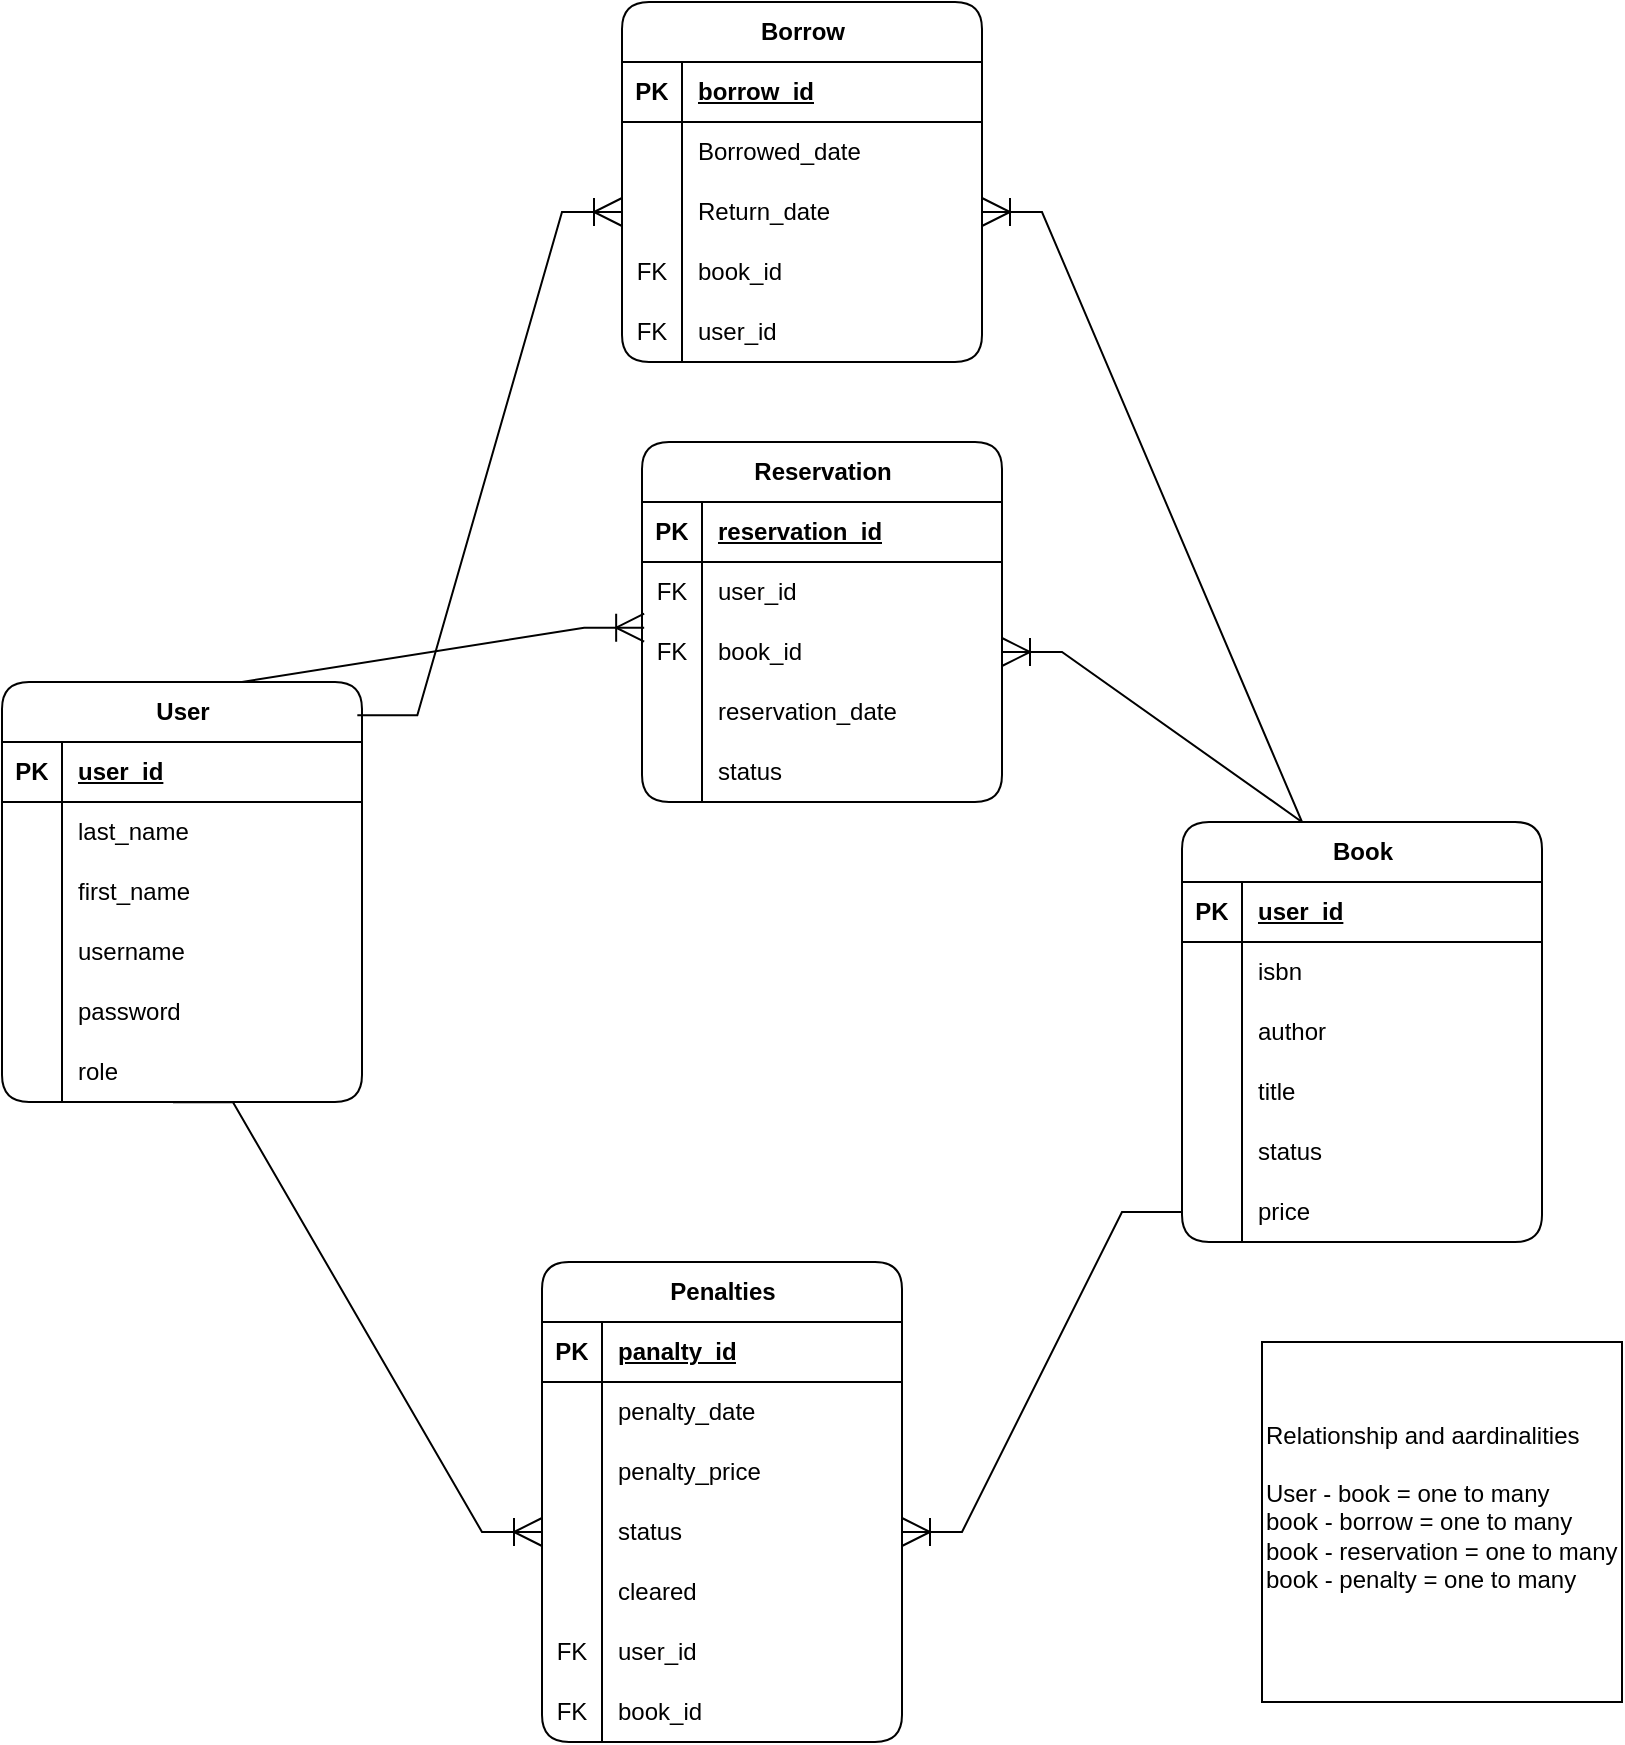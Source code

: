 <mxfile version="28.2.5">
  <diagram name="Page-1" id="YEFJ8jXzsolJ7yThRMjk">
    <mxGraphModel dx="970" dy="1629" grid="1" gridSize="10" guides="1" tooltips="1" connect="1" arrows="1" fold="1" page="1" pageScale="1" pageWidth="850" pageHeight="1100" math="0" shadow="0">
      <root>
        <mxCell id="0" />
        <mxCell id="1" parent="0" />
        <mxCell id="268KTgfPmWUFx_RdZjHh-1" value="User" style="shape=table;startSize=30;container=1;collapsible=1;childLayout=tableLayout;fixedRows=1;rowLines=0;fontStyle=1;align=center;resizeLast=1;html=1;rounded=1;" parent="1" vertex="1">
          <mxGeometry x="90" y="80" width="180" height="210" as="geometry" />
        </mxCell>
        <mxCell id="268KTgfPmWUFx_RdZjHh-2" value="" style="shape=tableRow;horizontal=0;startSize=0;swimlaneHead=0;swimlaneBody=0;fillColor=none;collapsible=0;dropTarget=0;points=[[0,0.5],[1,0.5]];portConstraint=eastwest;top=0;left=0;right=0;bottom=1;" parent="268KTgfPmWUFx_RdZjHh-1" vertex="1">
          <mxGeometry y="30" width="180" height="30" as="geometry" />
        </mxCell>
        <mxCell id="268KTgfPmWUFx_RdZjHh-3" value="PK" style="shape=partialRectangle;connectable=0;fillColor=none;top=0;left=0;bottom=0;right=0;fontStyle=1;overflow=hidden;whiteSpace=wrap;html=1;" parent="268KTgfPmWUFx_RdZjHh-2" vertex="1">
          <mxGeometry width="30" height="30" as="geometry">
            <mxRectangle width="30" height="30" as="alternateBounds" />
          </mxGeometry>
        </mxCell>
        <mxCell id="268KTgfPmWUFx_RdZjHh-4" value="user_id" style="shape=partialRectangle;connectable=0;fillColor=none;top=0;left=0;bottom=0;right=0;align=left;spacingLeft=6;fontStyle=5;overflow=hidden;whiteSpace=wrap;html=1;" parent="268KTgfPmWUFx_RdZjHh-2" vertex="1">
          <mxGeometry x="30" width="150" height="30" as="geometry">
            <mxRectangle width="150" height="30" as="alternateBounds" />
          </mxGeometry>
        </mxCell>
        <mxCell id="268KTgfPmWUFx_RdZjHh-5" value="" style="shape=tableRow;horizontal=0;startSize=0;swimlaneHead=0;swimlaneBody=0;fillColor=none;collapsible=0;dropTarget=0;points=[[0,0.5],[1,0.5]];portConstraint=eastwest;top=0;left=0;right=0;bottom=0;" parent="268KTgfPmWUFx_RdZjHh-1" vertex="1">
          <mxGeometry y="60" width="180" height="30" as="geometry" />
        </mxCell>
        <mxCell id="268KTgfPmWUFx_RdZjHh-6" value="" style="shape=partialRectangle;connectable=0;fillColor=none;top=0;left=0;bottom=0;right=0;editable=1;overflow=hidden;whiteSpace=wrap;html=1;" parent="268KTgfPmWUFx_RdZjHh-5" vertex="1">
          <mxGeometry width="30" height="30" as="geometry">
            <mxRectangle width="30" height="30" as="alternateBounds" />
          </mxGeometry>
        </mxCell>
        <mxCell id="268KTgfPmWUFx_RdZjHh-7" value="last_name" style="shape=partialRectangle;connectable=0;fillColor=none;top=0;left=0;bottom=0;right=0;align=left;spacingLeft=6;overflow=hidden;whiteSpace=wrap;html=1;" parent="268KTgfPmWUFx_RdZjHh-5" vertex="1">
          <mxGeometry x="30" width="150" height="30" as="geometry">
            <mxRectangle width="150" height="30" as="alternateBounds" />
          </mxGeometry>
        </mxCell>
        <mxCell id="268KTgfPmWUFx_RdZjHh-8" value="" style="shape=tableRow;horizontal=0;startSize=0;swimlaneHead=0;swimlaneBody=0;fillColor=none;collapsible=0;dropTarget=0;points=[[0,0.5],[1,0.5]];portConstraint=eastwest;top=0;left=0;right=0;bottom=0;" parent="268KTgfPmWUFx_RdZjHh-1" vertex="1">
          <mxGeometry y="90" width="180" height="30" as="geometry" />
        </mxCell>
        <mxCell id="268KTgfPmWUFx_RdZjHh-9" value="" style="shape=partialRectangle;connectable=0;fillColor=none;top=0;left=0;bottom=0;right=0;editable=1;overflow=hidden;whiteSpace=wrap;html=1;" parent="268KTgfPmWUFx_RdZjHh-8" vertex="1">
          <mxGeometry width="30" height="30" as="geometry">
            <mxRectangle width="30" height="30" as="alternateBounds" />
          </mxGeometry>
        </mxCell>
        <mxCell id="268KTgfPmWUFx_RdZjHh-10" value="first_name" style="shape=partialRectangle;connectable=0;fillColor=none;top=0;left=0;bottom=0;right=0;align=left;spacingLeft=6;overflow=hidden;whiteSpace=wrap;html=1;" parent="268KTgfPmWUFx_RdZjHh-8" vertex="1">
          <mxGeometry x="30" width="150" height="30" as="geometry">
            <mxRectangle width="150" height="30" as="alternateBounds" />
          </mxGeometry>
        </mxCell>
        <mxCell id="268KTgfPmWUFx_RdZjHh-11" value="" style="shape=tableRow;horizontal=0;startSize=0;swimlaneHead=0;swimlaneBody=0;fillColor=none;collapsible=0;dropTarget=0;points=[[0,0.5],[1,0.5]];portConstraint=eastwest;top=0;left=0;right=0;bottom=0;" parent="268KTgfPmWUFx_RdZjHh-1" vertex="1">
          <mxGeometry y="120" width="180" height="30" as="geometry" />
        </mxCell>
        <mxCell id="268KTgfPmWUFx_RdZjHh-12" value="" style="shape=partialRectangle;connectable=0;fillColor=none;top=0;left=0;bottom=0;right=0;editable=1;overflow=hidden;whiteSpace=wrap;html=1;" parent="268KTgfPmWUFx_RdZjHh-11" vertex="1">
          <mxGeometry width="30" height="30" as="geometry">
            <mxRectangle width="30" height="30" as="alternateBounds" />
          </mxGeometry>
        </mxCell>
        <mxCell id="268KTgfPmWUFx_RdZjHh-13" value="username" style="shape=partialRectangle;connectable=0;fillColor=none;top=0;left=0;bottom=0;right=0;align=left;spacingLeft=6;overflow=hidden;whiteSpace=wrap;html=1;" parent="268KTgfPmWUFx_RdZjHh-11" vertex="1">
          <mxGeometry x="30" width="150" height="30" as="geometry">
            <mxRectangle width="150" height="30" as="alternateBounds" />
          </mxGeometry>
        </mxCell>
        <mxCell id="268KTgfPmWUFx_RdZjHh-14" style="shape=tableRow;horizontal=0;startSize=0;swimlaneHead=0;swimlaneBody=0;fillColor=none;collapsible=0;dropTarget=0;points=[[0,0.5],[1,0.5]];portConstraint=eastwest;top=0;left=0;right=0;bottom=0;" parent="268KTgfPmWUFx_RdZjHh-1" vertex="1">
          <mxGeometry y="150" width="180" height="30" as="geometry" />
        </mxCell>
        <mxCell id="268KTgfPmWUFx_RdZjHh-15" style="shape=partialRectangle;connectable=0;fillColor=none;top=0;left=0;bottom=0;right=0;editable=1;overflow=hidden;whiteSpace=wrap;html=1;" parent="268KTgfPmWUFx_RdZjHh-14" vertex="1">
          <mxGeometry width="30" height="30" as="geometry">
            <mxRectangle width="30" height="30" as="alternateBounds" />
          </mxGeometry>
        </mxCell>
        <mxCell id="268KTgfPmWUFx_RdZjHh-16" value="password" style="shape=partialRectangle;connectable=0;fillColor=none;top=0;left=0;bottom=0;right=0;align=left;spacingLeft=6;overflow=hidden;whiteSpace=wrap;html=1;" parent="268KTgfPmWUFx_RdZjHh-14" vertex="1">
          <mxGeometry x="30" width="150" height="30" as="geometry">
            <mxRectangle width="150" height="30" as="alternateBounds" />
          </mxGeometry>
        </mxCell>
        <mxCell id="268KTgfPmWUFx_RdZjHh-17" style="shape=tableRow;horizontal=0;startSize=0;swimlaneHead=0;swimlaneBody=0;fillColor=none;collapsible=0;dropTarget=0;points=[[0,0.5],[1,0.5]];portConstraint=eastwest;top=0;left=0;right=0;bottom=0;" parent="268KTgfPmWUFx_RdZjHh-1" vertex="1">
          <mxGeometry y="180" width="180" height="30" as="geometry" />
        </mxCell>
        <mxCell id="268KTgfPmWUFx_RdZjHh-18" style="shape=partialRectangle;connectable=0;fillColor=none;top=0;left=0;bottom=0;right=0;editable=1;overflow=hidden;whiteSpace=wrap;html=1;" parent="268KTgfPmWUFx_RdZjHh-17" vertex="1">
          <mxGeometry width="30" height="30" as="geometry">
            <mxRectangle width="30" height="30" as="alternateBounds" />
          </mxGeometry>
        </mxCell>
        <mxCell id="268KTgfPmWUFx_RdZjHh-19" value="role" style="shape=partialRectangle;connectable=0;fillColor=none;top=0;left=0;bottom=0;right=0;align=left;spacingLeft=6;overflow=hidden;whiteSpace=wrap;html=1;" parent="268KTgfPmWUFx_RdZjHh-17" vertex="1">
          <mxGeometry x="30" width="150" height="30" as="geometry">
            <mxRectangle width="150" height="30" as="alternateBounds" />
          </mxGeometry>
        </mxCell>
        <mxCell id="268KTgfPmWUFx_RdZjHh-20" value="Book" style="shape=table;startSize=30;container=1;collapsible=1;childLayout=tableLayout;fixedRows=1;rowLines=0;fontStyle=1;align=center;resizeLast=1;html=1;rounded=1;" parent="1" vertex="1">
          <mxGeometry x="680" y="150" width="180" height="210" as="geometry" />
        </mxCell>
        <mxCell id="268KTgfPmWUFx_RdZjHh-21" value="" style="shape=tableRow;horizontal=0;startSize=0;swimlaneHead=0;swimlaneBody=0;fillColor=none;collapsible=0;dropTarget=0;points=[[0,0.5],[1,0.5]];portConstraint=eastwest;top=0;left=0;right=0;bottom=1;" parent="268KTgfPmWUFx_RdZjHh-20" vertex="1">
          <mxGeometry y="30" width="180" height="30" as="geometry" />
        </mxCell>
        <mxCell id="268KTgfPmWUFx_RdZjHh-22" value="PK" style="shape=partialRectangle;connectable=0;fillColor=none;top=0;left=0;bottom=0;right=0;fontStyle=1;overflow=hidden;whiteSpace=wrap;html=1;" parent="268KTgfPmWUFx_RdZjHh-21" vertex="1">
          <mxGeometry width="30" height="30" as="geometry">
            <mxRectangle width="30" height="30" as="alternateBounds" />
          </mxGeometry>
        </mxCell>
        <mxCell id="268KTgfPmWUFx_RdZjHh-23" value="user_id" style="shape=partialRectangle;connectable=0;fillColor=none;top=0;left=0;bottom=0;right=0;align=left;spacingLeft=6;fontStyle=5;overflow=hidden;whiteSpace=wrap;html=1;" parent="268KTgfPmWUFx_RdZjHh-21" vertex="1">
          <mxGeometry x="30" width="150" height="30" as="geometry">
            <mxRectangle width="150" height="30" as="alternateBounds" />
          </mxGeometry>
        </mxCell>
        <mxCell id="268KTgfPmWUFx_RdZjHh-24" value="" style="shape=tableRow;horizontal=0;startSize=0;swimlaneHead=0;swimlaneBody=0;fillColor=none;collapsible=0;dropTarget=0;points=[[0,0.5],[1,0.5]];portConstraint=eastwest;top=0;left=0;right=0;bottom=0;" parent="268KTgfPmWUFx_RdZjHh-20" vertex="1">
          <mxGeometry y="60" width="180" height="30" as="geometry" />
        </mxCell>
        <mxCell id="268KTgfPmWUFx_RdZjHh-25" value="" style="shape=partialRectangle;connectable=0;fillColor=none;top=0;left=0;bottom=0;right=0;editable=1;overflow=hidden;whiteSpace=wrap;html=1;" parent="268KTgfPmWUFx_RdZjHh-24" vertex="1">
          <mxGeometry width="30" height="30" as="geometry">
            <mxRectangle width="30" height="30" as="alternateBounds" />
          </mxGeometry>
        </mxCell>
        <mxCell id="268KTgfPmWUFx_RdZjHh-26" value="isbn" style="shape=partialRectangle;connectable=0;fillColor=none;top=0;left=0;bottom=0;right=0;align=left;spacingLeft=6;overflow=hidden;whiteSpace=wrap;html=1;" parent="268KTgfPmWUFx_RdZjHh-24" vertex="1">
          <mxGeometry x="30" width="150" height="30" as="geometry">
            <mxRectangle width="150" height="30" as="alternateBounds" />
          </mxGeometry>
        </mxCell>
        <mxCell id="268KTgfPmWUFx_RdZjHh-27" value="" style="shape=tableRow;horizontal=0;startSize=0;swimlaneHead=0;swimlaneBody=0;fillColor=none;collapsible=0;dropTarget=0;points=[[0,0.5],[1,0.5]];portConstraint=eastwest;top=0;left=0;right=0;bottom=0;" parent="268KTgfPmWUFx_RdZjHh-20" vertex="1">
          <mxGeometry y="90" width="180" height="30" as="geometry" />
        </mxCell>
        <mxCell id="268KTgfPmWUFx_RdZjHh-28" value="" style="shape=partialRectangle;connectable=0;fillColor=none;top=0;left=0;bottom=0;right=0;editable=1;overflow=hidden;whiteSpace=wrap;html=1;" parent="268KTgfPmWUFx_RdZjHh-27" vertex="1">
          <mxGeometry width="30" height="30" as="geometry">
            <mxRectangle width="30" height="30" as="alternateBounds" />
          </mxGeometry>
        </mxCell>
        <mxCell id="268KTgfPmWUFx_RdZjHh-29" value="author" style="shape=partialRectangle;connectable=0;fillColor=none;top=0;left=0;bottom=0;right=0;align=left;spacingLeft=6;overflow=hidden;whiteSpace=wrap;html=1;" parent="268KTgfPmWUFx_RdZjHh-27" vertex="1">
          <mxGeometry x="30" width="150" height="30" as="geometry">
            <mxRectangle width="150" height="30" as="alternateBounds" />
          </mxGeometry>
        </mxCell>
        <mxCell id="268KTgfPmWUFx_RdZjHh-30" value="" style="shape=tableRow;horizontal=0;startSize=0;swimlaneHead=0;swimlaneBody=0;fillColor=none;collapsible=0;dropTarget=0;points=[[0,0.5],[1,0.5]];portConstraint=eastwest;top=0;left=0;right=0;bottom=0;" parent="268KTgfPmWUFx_RdZjHh-20" vertex="1">
          <mxGeometry y="120" width="180" height="30" as="geometry" />
        </mxCell>
        <mxCell id="268KTgfPmWUFx_RdZjHh-31" value="" style="shape=partialRectangle;connectable=0;fillColor=none;top=0;left=0;bottom=0;right=0;editable=1;overflow=hidden;whiteSpace=wrap;html=1;" parent="268KTgfPmWUFx_RdZjHh-30" vertex="1">
          <mxGeometry width="30" height="30" as="geometry">
            <mxRectangle width="30" height="30" as="alternateBounds" />
          </mxGeometry>
        </mxCell>
        <mxCell id="268KTgfPmWUFx_RdZjHh-32" value="title" style="shape=partialRectangle;connectable=0;fillColor=none;top=0;left=0;bottom=0;right=0;align=left;spacingLeft=6;overflow=hidden;whiteSpace=wrap;html=1;" parent="268KTgfPmWUFx_RdZjHh-30" vertex="1">
          <mxGeometry x="30" width="150" height="30" as="geometry">
            <mxRectangle width="150" height="30" as="alternateBounds" />
          </mxGeometry>
        </mxCell>
        <mxCell id="268KTgfPmWUFx_RdZjHh-33" style="shape=tableRow;horizontal=0;startSize=0;swimlaneHead=0;swimlaneBody=0;fillColor=none;collapsible=0;dropTarget=0;points=[[0,0.5],[1,0.5]];portConstraint=eastwest;top=0;left=0;right=0;bottom=0;" parent="268KTgfPmWUFx_RdZjHh-20" vertex="1">
          <mxGeometry y="150" width="180" height="30" as="geometry" />
        </mxCell>
        <mxCell id="268KTgfPmWUFx_RdZjHh-34" style="shape=partialRectangle;connectable=0;fillColor=none;top=0;left=0;bottom=0;right=0;editable=1;overflow=hidden;whiteSpace=wrap;html=1;" parent="268KTgfPmWUFx_RdZjHh-33" vertex="1">
          <mxGeometry width="30" height="30" as="geometry">
            <mxRectangle width="30" height="30" as="alternateBounds" />
          </mxGeometry>
        </mxCell>
        <mxCell id="268KTgfPmWUFx_RdZjHh-35" value="status" style="shape=partialRectangle;connectable=0;fillColor=none;top=0;left=0;bottom=0;right=0;align=left;spacingLeft=6;overflow=hidden;whiteSpace=wrap;html=1;" parent="268KTgfPmWUFx_RdZjHh-33" vertex="1">
          <mxGeometry x="30" width="150" height="30" as="geometry">
            <mxRectangle width="150" height="30" as="alternateBounds" />
          </mxGeometry>
        </mxCell>
        <mxCell id="268KTgfPmWUFx_RdZjHh-36" style="shape=tableRow;horizontal=0;startSize=0;swimlaneHead=0;swimlaneBody=0;fillColor=none;collapsible=0;dropTarget=0;points=[[0,0.5],[1,0.5]];portConstraint=eastwest;top=0;left=0;right=0;bottom=0;" parent="268KTgfPmWUFx_RdZjHh-20" vertex="1">
          <mxGeometry y="180" width="180" height="30" as="geometry" />
        </mxCell>
        <mxCell id="268KTgfPmWUFx_RdZjHh-37" style="shape=partialRectangle;connectable=0;fillColor=none;top=0;left=0;bottom=0;right=0;editable=1;overflow=hidden;whiteSpace=wrap;html=1;" parent="268KTgfPmWUFx_RdZjHh-36" vertex="1">
          <mxGeometry width="30" height="30" as="geometry">
            <mxRectangle width="30" height="30" as="alternateBounds" />
          </mxGeometry>
        </mxCell>
        <mxCell id="268KTgfPmWUFx_RdZjHh-38" value="price" style="shape=partialRectangle;connectable=0;fillColor=none;top=0;left=0;bottom=0;right=0;align=left;spacingLeft=6;overflow=hidden;whiteSpace=wrap;html=1;" parent="268KTgfPmWUFx_RdZjHh-36" vertex="1">
          <mxGeometry x="30" width="150" height="30" as="geometry">
            <mxRectangle width="150" height="30" as="alternateBounds" />
          </mxGeometry>
        </mxCell>
        <mxCell id="crr3wmo3wSMpuPmv0KFF-1" value="Borrow" style="shape=table;startSize=30;container=1;collapsible=1;childLayout=tableLayout;fixedRows=1;rowLines=0;fontStyle=1;align=center;resizeLast=1;html=1;rounded=1;" parent="1" vertex="1">
          <mxGeometry x="400" y="-260" width="180" height="180" as="geometry" />
        </mxCell>
        <mxCell id="crr3wmo3wSMpuPmv0KFF-2" value="" style="shape=tableRow;horizontal=0;startSize=0;swimlaneHead=0;swimlaneBody=0;fillColor=none;collapsible=0;dropTarget=0;points=[[0,0.5],[1,0.5]];portConstraint=eastwest;top=0;left=0;right=0;bottom=1;" parent="crr3wmo3wSMpuPmv0KFF-1" vertex="1">
          <mxGeometry y="30" width="180" height="30" as="geometry" />
        </mxCell>
        <mxCell id="crr3wmo3wSMpuPmv0KFF-3" value="PK" style="shape=partialRectangle;connectable=0;fillColor=none;top=0;left=0;bottom=0;right=0;fontStyle=1;overflow=hidden;whiteSpace=wrap;html=1;" parent="crr3wmo3wSMpuPmv0KFF-2" vertex="1">
          <mxGeometry width="30" height="30" as="geometry">
            <mxRectangle width="30" height="30" as="alternateBounds" />
          </mxGeometry>
        </mxCell>
        <mxCell id="crr3wmo3wSMpuPmv0KFF-4" value="borrow_id" style="shape=partialRectangle;connectable=0;fillColor=none;top=0;left=0;bottom=0;right=0;align=left;spacingLeft=6;fontStyle=5;overflow=hidden;whiteSpace=wrap;html=1;" parent="crr3wmo3wSMpuPmv0KFF-2" vertex="1">
          <mxGeometry x="30" width="150" height="30" as="geometry">
            <mxRectangle width="150" height="30" as="alternateBounds" />
          </mxGeometry>
        </mxCell>
        <mxCell id="crr3wmo3wSMpuPmv0KFF-40" style="shape=tableRow;horizontal=0;startSize=0;swimlaneHead=0;swimlaneBody=0;fillColor=none;collapsible=0;dropTarget=0;points=[[0,0.5],[1,0.5]];portConstraint=eastwest;top=0;left=0;right=0;bottom=0;" parent="crr3wmo3wSMpuPmv0KFF-1" vertex="1">
          <mxGeometry y="60" width="180" height="30" as="geometry" />
        </mxCell>
        <mxCell id="crr3wmo3wSMpuPmv0KFF-41" style="shape=partialRectangle;connectable=0;fillColor=none;top=0;left=0;bottom=0;right=0;editable=1;overflow=hidden;whiteSpace=wrap;html=1;" parent="crr3wmo3wSMpuPmv0KFF-40" vertex="1">
          <mxGeometry width="30" height="30" as="geometry">
            <mxRectangle width="30" height="30" as="alternateBounds" />
          </mxGeometry>
        </mxCell>
        <mxCell id="crr3wmo3wSMpuPmv0KFF-42" value="Borrowed_date" style="shape=partialRectangle;connectable=0;fillColor=none;top=0;left=0;bottom=0;right=0;align=left;spacingLeft=6;overflow=hidden;whiteSpace=wrap;html=1;" parent="crr3wmo3wSMpuPmv0KFF-40" vertex="1">
          <mxGeometry x="30" width="150" height="30" as="geometry">
            <mxRectangle width="150" height="30" as="alternateBounds" />
          </mxGeometry>
        </mxCell>
        <mxCell id="crr3wmo3wSMpuPmv0KFF-43" style="shape=tableRow;horizontal=0;startSize=0;swimlaneHead=0;swimlaneBody=0;fillColor=none;collapsible=0;dropTarget=0;points=[[0,0.5],[1,0.5]];portConstraint=eastwest;top=0;left=0;right=0;bottom=0;" parent="crr3wmo3wSMpuPmv0KFF-1" vertex="1">
          <mxGeometry y="90" width="180" height="30" as="geometry" />
        </mxCell>
        <mxCell id="crr3wmo3wSMpuPmv0KFF-44" style="shape=partialRectangle;connectable=0;fillColor=none;top=0;left=0;bottom=0;right=0;editable=1;overflow=hidden;whiteSpace=wrap;html=1;" parent="crr3wmo3wSMpuPmv0KFF-43" vertex="1">
          <mxGeometry width="30" height="30" as="geometry">
            <mxRectangle width="30" height="30" as="alternateBounds" />
          </mxGeometry>
        </mxCell>
        <mxCell id="crr3wmo3wSMpuPmv0KFF-45" value="Return_date" style="shape=partialRectangle;connectable=0;fillColor=none;top=0;left=0;bottom=0;right=0;align=left;spacingLeft=6;overflow=hidden;whiteSpace=wrap;html=1;" parent="crr3wmo3wSMpuPmv0KFF-43" vertex="1">
          <mxGeometry x="30" width="150" height="30" as="geometry">
            <mxRectangle width="150" height="30" as="alternateBounds" />
          </mxGeometry>
        </mxCell>
        <mxCell id="crr3wmo3wSMpuPmv0KFF-46" style="shape=tableRow;horizontal=0;startSize=0;swimlaneHead=0;swimlaneBody=0;fillColor=none;collapsible=0;dropTarget=0;points=[[0,0.5],[1,0.5]];portConstraint=eastwest;top=0;left=0;right=0;bottom=0;" parent="crr3wmo3wSMpuPmv0KFF-1" vertex="1">
          <mxGeometry y="120" width="180" height="30" as="geometry" />
        </mxCell>
        <mxCell id="crr3wmo3wSMpuPmv0KFF-47" value="FK" style="shape=partialRectangle;connectable=0;fillColor=none;top=0;left=0;bottom=0;right=0;editable=1;overflow=hidden;whiteSpace=wrap;html=1;" parent="crr3wmo3wSMpuPmv0KFF-46" vertex="1">
          <mxGeometry width="30" height="30" as="geometry">
            <mxRectangle width="30" height="30" as="alternateBounds" />
          </mxGeometry>
        </mxCell>
        <mxCell id="crr3wmo3wSMpuPmv0KFF-48" value="book_id" style="shape=partialRectangle;connectable=0;fillColor=none;top=0;left=0;bottom=0;right=0;align=left;spacingLeft=6;overflow=hidden;whiteSpace=wrap;html=1;" parent="crr3wmo3wSMpuPmv0KFF-46" vertex="1">
          <mxGeometry x="30" width="150" height="30" as="geometry">
            <mxRectangle width="150" height="30" as="alternateBounds" />
          </mxGeometry>
        </mxCell>
        <mxCell id="crr3wmo3wSMpuPmv0KFF-49" style="shape=tableRow;horizontal=0;startSize=0;swimlaneHead=0;swimlaneBody=0;fillColor=none;collapsible=0;dropTarget=0;points=[[0,0.5],[1,0.5]];portConstraint=eastwest;top=0;left=0;right=0;bottom=0;" parent="crr3wmo3wSMpuPmv0KFF-1" vertex="1">
          <mxGeometry y="150" width="180" height="30" as="geometry" />
        </mxCell>
        <mxCell id="crr3wmo3wSMpuPmv0KFF-50" value="FK" style="shape=partialRectangle;connectable=0;fillColor=none;top=0;left=0;bottom=0;right=0;editable=1;overflow=hidden;whiteSpace=wrap;html=1;" parent="crr3wmo3wSMpuPmv0KFF-49" vertex="1">
          <mxGeometry width="30" height="30" as="geometry">
            <mxRectangle width="30" height="30" as="alternateBounds" />
          </mxGeometry>
        </mxCell>
        <mxCell id="crr3wmo3wSMpuPmv0KFF-51" value="user_id" style="shape=partialRectangle;connectable=0;fillColor=none;top=0;left=0;bottom=0;right=0;align=left;spacingLeft=6;overflow=hidden;whiteSpace=wrap;html=1;" parent="crr3wmo3wSMpuPmv0KFF-49" vertex="1">
          <mxGeometry x="30" width="150" height="30" as="geometry">
            <mxRectangle width="150" height="30" as="alternateBounds" />
          </mxGeometry>
        </mxCell>
        <mxCell id="crr3wmo3wSMpuPmv0KFF-14" value="Reservation" style="shape=table;startSize=30;container=1;collapsible=1;childLayout=tableLayout;fixedRows=1;rowLines=0;fontStyle=1;align=center;resizeLast=1;html=1;rounded=1;shadow=0;swimlaneLine=1;" parent="1" vertex="1">
          <mxGeometry x="410" y="-40" width="180" height="180" as="geometry" />
        </mxCell>
        <mxCell id="crr3wmo3wSMpuPmv0KFF-15" value="" style="shape=tableRow;horizontal=0;startSize=0;swimlaneHead=0;swimlaneBody=0;fillColor=none;collapsible=0;dropTarget=0;points=[[0,0.5],[1,0.5]];portConstraint=eastwest;top=0;left=0;right=0;bottom=1;" parent="crr3wmo3wSMpuPmv0KFF-14" vertex="1">
          <mxGeometry y="30" width="180" height="30" as="geometry" />
        </mxCell>
        <mxCell id="crr3wmo3wSMpuPmv0KFF-16" value="PK" style="shape=partialRectangle;connectable=0;fillColor=none;top=0;left=0;bottom=0;right=0;fontStyle=1;overflow=hidden;whiteSpace=wrap;html=1;" parent="crr3wmo3wSMpuPmv0KFF-15" vertex="1">
          <mxGeometry width="30" height="30" as="geometry">
            <mxRectangle width="30" height="30" as="alternateBounds" />
          </mxGeometry>
        </mxCell>
        <mxCell id="crr3wmo3wSMpuPmv0KFF-17" value="reservation_id" style="shape=partialRectangle;connectable=0;fillColor=none;top=0;left=0;bottom=0;right=0;align=left;spacingLeft=6;fontStyle=5;overflow=hidden;whiteSpace=wrap;html=1;" parent="crr3wmo3wSMpuPmv0KFF-15" vertex="1">
          <mxGeometry x="30" width="150" height="30" as="geometry">
            <mxRectangle width="150" height="30" as="alternateBounds" />
          </mxGeometry>
        </mxCell>
        <mxCell id="crr3wmo3wSMpuPmv0KFF-18" value="" style="shape=tableRow;horizontal=0;startSize=0;swimlaneHead=0;swimlaneBody=0;fillColor=none;collapsible=0;dropTarget=0;points=[[0,0.5],[1,0.5]];portConstraint=eastwest;top=0;left=0;right=0;bottom=0;" parent="crr3wmo3wSMpuPmv0KFF-14" vertex="1">
          <mxGeometry y="60" width="180" height="30" as="geometry" />
        </mxCell>
        <mxCell id="crr3wmo3wSMpuPmv0KFF-19" value="FK" style="shape=partialRectangle;connectable=0;fillColor=none;top=0;left=0;bottom=0;right=0;editable=1;overflow=hidden;whiteSpace=wrap;html=1;" parent="crr3wmo3wSMpuPmv0KFF-18" vertex="1">
          <mxGeometry width="30" height="30" as="geometry">
            <mxRectangle width="30" height="30" as="alternateBounds" />
          </mxGeometry>
        </mxCell>
        <mxCell id="crr3wmo3wSMpuPmv0KFF-20" value="user_id" style="shape=partialRectangle;connectable=0;fillColor=none;top=0;left=0;bottom=0;right=0;align=left;spacingLeft=6;overflow=hidden;whiteSpace=wrap;html=1;" parent="crr3wmo3wSMpuPmv0KFF-18" vertex="1">
          <mxGeometry x="30" width="150" height="30" as="geometry">
            <mxRectangle width="150" height="30" as="alternateBounds" />
          </mxGeometry>
        </mxCell>
        <mxCell id="crr3wmo3wSMpuPmv0KFF-21" value="" style="shape=tableRow;horizontal=0;startSize=0;swimlaneHead=0;swimlaneBody=0;fillColor=none;collapsible=0;dropTarget=0;points=[[0,0.5],[1,0.5]];portConstraint=eastwest;top=0;left=0;right=0;bottom=0;" parent="crr3wmo3wSMpuPmv0KFF-14" vertex="1">
          <mxGeometry y="90" width="180" height="30" as="geometry" />
        </mxCell>
        <mxCell id="crr3wmo3wSMpuPmv0KFF-22" value="FK" style="shape=partialRectangle;connectable=0;fillColor=none;top=0;left=0;bottom=0;right=0;editable=1;overflow=hidden;whiteSpace=wrap;html=1;" parent="crr3wmo3wSMpuPmv0KFF-21" vertex="1">
          <mxGeometry width="30" height="30" as="geometry">
            <mxRectangle width="30" height="30" as="alternateBounds" />
          </mxGeometry>
        </mxCell>
        <mxCell id="crr3wmo3wSMpuPmv0KFF-23" value="book_id" style="shape=partialRectangle;connectable=0;fillColor=none;top=0;left=0;bottom=0;right=0;align=left;spacingLeft=6;overflow=hidden;whiteSpace=wrap;html=1;" parent="crr3wmo3wSMpuPmv0KFF-21" vertex="1">
          <mxGeometry x="30" width="150" height="30" as="geometry">
            <mxRectangle width="150" height="30" as="alternateBounds" />
          </mxGeometry>
        </mxCell>
        <mxCell id="crr3wmo3wSMpuPmv0KFF-24" value="" style="shape=tableRow;horizontal=0;startSize=0;swimlaneHead=0;swimlaneBody=0;fillColor=none;collapsible=0;dropTarget=0;points=[[0,0.5],[1,0.5]];portConstraint=eastwest;top=0;left=0;right=0;bottom=0;" parent="crr3wmo3wSMpuPmv0KFF-14" vertex="1">
          <mxGeometry y="120" width="180" height="30" as="geometry" />
        </mxCell>
        <mxCell id="crr3wmo3wSMpuPmv0KFF-25" value="" style="shape=partialRectangle;connectable=0;fillColor=none;top=0;left=0;bottom=0;right=0;editable=1;overflow=hidden;whiteSpace=wrap;html=1;" parent="crr3wmo3wSMpuPmv0KFF-24" vertex="1">
          <mxGeometry width="30" height="30" as="geometry">
            <mxRectangle width="30" height="30" as="alternateBounds" />
          </mxGeometry>
        </mxCell>
        <mxCell id="crr3wmo3wSMpuPmv0KFF-26" value="reservation_date" style="shape=partialRectangle;connectable=0;fillColor=none;top=0;left=0;bottom=0;right=0;align=left;spacingLeft=6;overflow=hidden;whiteSpace=wrap;html=1;" parent="crr3wmo3wSMpuPmv0KFF-24" vertex="1">
          <mxGeometry x="30" width="150" height="30" as="geometry">
            <mxRectangle width="150" height="30" as="alternateBounds" />
          </mxGeometry>
        </mxCell>
        <mxCell id="crr3wmo3wSMpuPmv0KFF-54" style="shape=tableRow;horizontal=0;startSize=0;swimlaneHead=0;swimlaneBody=0;fillColor=none;collapsible=0;dropTarget=0;points=[[0,0.5],[1,0.5]];portConstraint=eastwest;top=0;left=0;right=0;bottom=0;" parent="crr3wmo3wSMpuPmv0KFF-14" vertex="1">
          <mxGeometry y="150" width="180" height="30" as="geometry" />
        </mxCell>
        <mxCell id="crr3wmo3wSMpuPmv0KFF-55" style="shape=partialRectangle;connectable=0;fillColor=none;top=0;left=0;bottom=0;right=0;editable=1;overflow=hidden;whiteSpace=wrap;html=1;" parent="crr3wmo3wSMpuPmv0KFF-54" vertex="1">
          <mxGeometry width="30" height="30" as="geometry">
            <mxRectangle width="30" height="30" as="alternateBounds" />
          </mxGeometry>
        </mxCell>
        <mxCell id="crr3wmo3wSMpuPmv0KFF-56" value="status" style="shape=partialRectangle;connectable=0;fillColor=none;top=0;left=0;bottom=0;right=0;align=left;spacingLeft=6;overflow=hidden;whiteSpace=wrap;html=1;" parent="crr3wmo3wSMpuPmv0KFF-54" vertex="1">
          <mxGeometry x="30" width="150" height="30" as="geometry">
            <mxRectangle width="150" height="30" as="alternateBounds" />
          </mxGeometry>
        </mxCell>
        <mxCell id="crr3wmo3wSMpuPmv0KFF-27" value="Penalties" style="shape=table;startSize=30;container=1;collapsible=1;childLayout=tableLayout;fixedRows=1;rowLines=0;fontStyle=1;align=center;resizeLast=1;html=1;rounded=1;" parent="1" vertex="1">
          <mxGeometry x="360" y="370" width="180" height="240" as="geometry" />
        </mxCell>
        <mxCell id="crr3wmo3wSMpuPmv0KFF-28" value="" style="shape=tableRow;horizontal=0;startSize=0;swimlaneHead=0;swimlaneBody=0;fillColor=none;collapsible=0;dropTarget=0;points=[[0,0.5],[1,0.5]];portConstraint=eastwest;top=0;left=0;right=0;bottom=1;" parent="crr3wmo3wSMpuPmv0KFF-27" vertex="1">
          <mxGeometry y="30" width="180" height="30" as="geometry" />
        </mxCell>
        <mxCell id="crr3wmo3wSMpuPmv0KFF-29" value="PK" style="shape=partialRectangle;connectable=0;fillColor=none;top=0;left=0;bottom=0;right=0;fontStyle=1;overflow=hidden;whiteSpace=wrap;html=1;" parent="crr3wmo3wSMpuPmv0KFF-28" vertex="1">
          <mxGeometry width="30" height="30" as="geometry">
            <mxRectangle width="30" height="30" as="alternateBounds" />
          </mxGeometry>
        </mxCell>
        <mxCell id="crr3wmo3wSMpuPmv0KFF-30" value="panalty_id" style="shape=partialRectangle;connectable=0;fillColor=none;top=0;left=0;bottom=0;right=0;align=left;spacingLeft=6;fontStyle=5;overflow=hidden;whiteSpace=wrap;html=1;" parent="crr3wmo3wSMpuPmv0KFF-28" vertex="1">
          <mxGeometry x="30" width="150" height="30" as="geometry">
            <mxRectangle width="150" height="30" as="alternateBounds" />
          </mxGeometry>
        </mxCell>
        <mxCell id="crr3wmo3wSMpuPmv0KFF-31" value="" style="shape=tableRow;horizontal=0;startSize=0;swimlaneHead=0;swimlaneBody=0;fillColor=none;collapsible=0;dropTarget=0;points=[[0,0.5],[1,0.5]];portConstraint=eastwest;top=0;left=0;right=0;bottom=0;" parent="crr3wmo3wSMpuPmv0KFF-27" vertex="1">
          <mxGeometry y="60" width="180" height="30" as="geometry" />
        </mxCell>
        <mxCell id="crr3wmo3wSMpuPmv0KFF-32" value="" style="shape=partialRectangle;connectable=0;fillColor=none;top=0;left=0;bottom=0;right=0;editable=1;overflow=hidden;whiteSpace=wrap;html=1;" parent="crr3wmo3wSMpuPmv0KFF-31" vertex="1">
          <mxGeometry width="30" height="30" as="geometry">
            <mxRectangle width="30" height="30" as="alternateBounds" />
          </mxGeometry>
        </mxCell>
        <mxCell id="crr3wmo3wSMpuPmv0KFF-33" value="penalty_date" style="shape=partialRectangle;connectable=0;fillColor=none;top=0;left=0;bottom=0;right=0;align=left;spacingLeft=6;overflow=hidden;whiteSpace=wrap;html=1;" parent="crr3wmo3wSMpuPmv0KFF-31" vertex="1">
          <mxGeometry x="30" width="150" height="30" as="geometry">
            <mxRectangle width="150" height="30" as="alternateBounds" />
          </mxGeometry>
        </mxCell>
        <mxCell id="crr3wmo3wSMpuPmv0KFF-34" value="" style="shape=tableRow;horizontal=0;startSize=0;swimlaneHead=0;swimlaneBody=0;fillColor=none;collapsible=0;dropTarget=0;points=[[0,0.5],[1,0.5]];portConstraint=eastwest;top=0;left=0;right=0;bottom=0;" parent="crr3wmo3wSMpuPmv0KFF-27" vertex="1">
          <mxGeometry y="90" width="180" height="30" as="geometry" />
        </mxCell>
        <mxCell id="crr3wmo3wSMpuPmv0KFF-35" value="" style="shape=partialRectangle;connectable=0;fillColor=none;top=0;left=0;bottom=0;right=0;editable=1;overflow=hidden;whiteSpace=wrap;html=1;" parent="crr3wmo3wSMpuPmv0KFF-34" vertex="1">
          <mxGeometry width="30" height="30" as="geometry">
            <mxRectangle width="30" height="30" as="alternateBounds" />
          </mxGeometry>
        </mxCell>
        <mxCell id="crr3wmo3wSMpuPmv0KFF-36" value="penalty_price" style="shape=partialRectangle;connectable=0;fillColor=none;top=0;left=0;bottom=0;right=0;align=left;spacingLeft=6;overflow=hidden;whiteSpace=wrap;html=1;" parent="crr3wmo3wSMpuPmv0KFF-34" vertex="1">
          <mxGeometry x="30" width="150" height="30" as="geometry">
            <mxRectangle width="150" height="30" as="alternateBounds" />
          </mxGeometry>
        </mxCell>
        <mxCell id="crr3wmo3wSMpuPmv0KFF-37" value="" style="shape=tableRow;horizontal=0;startSize=0;swimlaneHead=0;swimlaneBody=0;fillColor=none;collapsible=0;dropTarget=0;points=[[0,0.5],[1,0.5]];portConstraint=eastwest;top=0;left=0;right=0;bottom=0;" parent="crr3wmo3wSMpuPmv0KFF-27" vertex="1">
          <mxGeometry y="120" width="180" height="30" as="geometry" />
        </mxCell>
        <mxCell id="crr3wmo3wSMpuPmv0KFF-38" value="" style="shape=partialRectangle;connectable=0;fillColor=none;top=0;left=0;bottom=0;right=0;editable=1;overflow=hidden;whiteSpace=wrap;html=1;" parent="crr3wmo3wSMpuPmv0KFF-37" vertex="1">
          <mxGeometry width="30" height="30" as="geometry">
            <mxRectangle width="30" height="30" as="alternateBounds" />
          </mxGeometry>
        </mxCell>
        <mxCell id="crr3wmo3wSMpuPmv0KFF-39" value="status" style="shape=partialRectangle;connectable=0;fillColor=none;top=0;left=0;bottom=0;right=0;align=left;spacingLeft=6;overflow=hidden;whiteSpace=wrap;html=1;" parent="crr3wmo3wSMpuPmv0KFF-37" vertex="1">
          <mxGeometry x="30" width="150" height="30" as="geometry">
            <mxRectangle width="150" height="30" as="alternateBounds" />
          </mxGeometry>
        </mxCell>
        <mxCell id="crr3wmo3wSMpuPmv0KFF-57" style="shape=tableRow;horizontal=0;startSize=0;swimlaneHead=0;swimlaneBody=0;fillColor=none;collapsible=0;dropTarget=0;points=[[0,0.5],[1,0.5]];portConstraint=eastwest;top=0;left=0;right=0;bottom=0;" parent="crr3wmo3wSMpuPmv0KFF-27" vertex="1">
          <mxGeometry y="150" width="180" height="30" as="geometry" />
        </mxCell>
        <mxCell id="crr3wmo3wSMpuPmv0KFF-58" style="shape=partialRectangle;connectable=0;fillColor=none;top=0;left=0;bottom=0;right=0;editable=1;overflow=hidden;whiteSpace=wrap;html=1;" parent="crr3wmo3wSMpuPmv0KFF-57" vertex="1">
          <mxGeometry width="30" height="30" as="geometry">
            <mxRectangle width="30" height="30" as="alternateBounds" />
          </mxGeometry>
        </mxCell>
        <mxCell id="crr3wmo3wSMpuPmv0KFF-59" value="cleared" style="shape=partialRectangle;connectable=0;fillColor=none;top=0;left=0;bottom=0;right=0;align=left;spacingLeft=6;overflow=hidden;whiteSpace=wrap;html=1;" parent="crr3wmo3wSMpuPmv0KFF-57" vertex="1">
          <mxGeometry x="30" width="150" height="30" as="geometry">
            <mxRectangle width="150" height="30" as="alternateBounds" />
          </mxGeometry>
        </mxCell>
        <mxCell id="crr3wmo3wSMpuPmv0KFF-60" style="shape=tableRow;horizontal=0;startSize=0;swimlaneHead=0;swimlaneBody=0;fillColor=none;collapsible=0;dropTarget=0;points=[[0,0.5],[1,0.5]];portConstraint=eastwest;top=0;left=0;right=0;bottom=0;" parent="crr3wmo3wSMpuPmv0KFF-27" vertex="1">
          <mxGeometry y="180" width="180" height="30" as="geometry" />
        </mxCell>
        <mxCell id="crr3wmo3wSMpuPmv0KFF-61" value="FK" style="shape=partialRectangle;connectable=0;fillColor=none;top=0;left=0;bottom=0;right=0;editable=1;overflow=hidden;whiteSpace=wrap;html=1;" parent="crr3wmo3wSMpuPmv0KFF-60" vertex="1">
          <mxGeometry width="30" height="30" as="geometry">
            <mxRectangle width="30" height="30" as="alternateBounds" />
          </mxGeometry>
        </mxCell>
        <mxCell id="crr3wmo3wSMpuPmv0KFF-62" value="user_id" style="shape=partialRectangle;connectable=0;fillColor=none;top=0;left=0;bottom=0;right=0;align=left;spacingLeft=6;overflow=hidden;whiteSpace=wrap;html=1;" parent="crr3wmo3wSMpuPmv0KFF-60" vertex="1">
          <mxGeometry x="30" width="150" height="30" as="geometry">
            <mxRectangle width="150" height="30" as="alternateBounds" />
          </mxGeometry>
        </mxCell>
        <mxCell id="crr3wmo3wSMpuPmv0KFF-63" style="shape=tableRow;horizontal=0;startSize=0;swimlaneHead=0;swimlaneBody=0;fillColor=none;collapsible=0;dropTarget=0;points=[[0,0.5],[1,0.5]];portConstraint=eastwest;top=0;left=0;right=0;bottom=0;" parent="crr3wmo3wSMpuPmv0KFF-27" vertex="1">
          <mxGeometry y="210" width="180" height="30" as="geometry" />
        </mxCell>
        <mxCell id="crr3wmo3wSMpuPmv0KFF-64" value="FK" style="shape=partialRectangle;connectable=0;fillColor=none;top=0;left=0;bottom=0;right=0;editable=1;overflow=hidden;whiteSpace=wrap;html=1;" parent="crr3wmo3wSMpuPmv0KFF-63" vertex="1">
          <mxGeometry width="30" height="30" as="geometry">
            <mxRectangle width="30" height="30" as="alternateBounds" />
          </mxGeometry>
        </mxCell>
        <mxCell id="crr3wmo3wSMpuPmv0KFF-65" value="book_id" style="shape=partialRectangle;connectable=0;fillColor=none;top=0;left=0;bottom=0;right=0;align=left;spacingLeft=6;overflow=hidden;whiteSpace=wrap;html=1;" parent="crr3wmo3wSMpuPmv0KFF-63" vertex="1">
          <mxGeometry x="30" width="150" height="30" as="geometry">
            <mxRectangle width="150" height="30" as="alternateBounds" />
          </mxGeometry>
        </mxCell>
        <mxCell id="m9AULjDYzE7SIFBaVnin-1" value="" style="edgeStyle=entityRelationEdgeStyle;fontSize=12;html=1;endArrow=ERoneToMany;rounded=0;exitX=0.5;exitY=0;exitDx=0;exitDy=0;entryX=1;entryY=0.5;entryDx=0;entryDy=0;startSize=11;endSize=12;" parent="1" source="268KTgfPmWUFx_RdZjHh-20" target="crr3wmo3wSMpuPmv0KFF-43" edge="1">
          <mxGeometry width="100" height="100" relative="1" as="geometry">
            <mxPoint x="460" y="270" as="sourcePoint" />
            <mxPoint x="560" y="170" as="targetPoint" />
          </mxGeometry>
        </mxCell>
        <mxCell id="m9AULjDYzE7SIFBaVnin-3" value="" style="edgeStyle=entityRelationEdgeStyle;fontSize=12;html=1;endArrow=ERoneToMany;rounded=0;entryX=1;entryY=0.5;entryDx=0;entryDy=0;startSize=11;endSize=12;" parent="1" source="268KTgfPmWUFx_RdZjHh-36" target="crr3wmo3wSMpuPmv0KFF-37" edge="1">
          <mxGeometry width="100" height="100" relative="1" as="geometry">
            <mxPoint x="570" y="185" as="sourcePoint" />
            <mxPoint x="660" y="-30" as="targetPoint" />
          </mxGeometry>
        </mxCell>
        <mxCell id="m9AULjDYzE7SIFBaVnin-4" value="" style="edgeStyle=entityRelationEdgeStyle;fontSize=12;html=1;endArrow=ERoneToMany;rounded=0;exitX=0.5;exitY=0;exitDx=0;exitDy=0;startSize=11;endSize=12;" parent="1" source="268KTgfPmWUFx_RdZjHh-20" target="crr3wmo3wSMpuPmv0KFF-21" edge="1">
          <mxGeometry width="100" height="100" relative="1" as="geometry">
            <mxPoint x="660" y="-65" as="sourcePoint" />
            <mxPoint x="750" y="-280" as="targetPoint" />
          </mxGeometry>
        </mxCell>
        <mxCell id="m9AULjDYzE7SIFBaVnin-5" value="" style="edgeStyle=entityRelationEdgeStyle;fontSize=12;html=1;endArrow=ERoneToMany;rounded=0;exitX=0.987;exitY=0.079;exitDx=0;exitDy=0;entryX=0;entryY=0.5;entryDx=0;entryDy=0;startSize=11;endSize=12;exitPerimeter=0;" parent="1" source="268KTgfPmWUFx_RdZjHh-1" target="crr3wmo3wSMpuPmv0KFF-43" edge="1">
          <mxGeometry width="100" height="100" relative="1" as="geometry">
            <mxPoint x="590" y="145" as="sourcePoint" />
            <mxPoint x="680" y="-70" as="targetPoint" />
          </mxGeometry>
        </mxCell>
        <mxCell id="m9AULjDYzE7SIFBaVnin-6" value="" style="edgeStyle=entityRelationEdgeStyle;fontSize=12;html=1;endArrow=ERoneToMany;rounded=0;exitX=0.475;exitY=1.003;exitDx=0;exitDy=0;entryX=0;entryY=0.5;entryDx=0;entryDy=0;startSize=11;endSize=12;exitPerimeter=0;" parent="1" source="268KTgfPmWUFx_RdZjHh-17" target="crr3wmo3wSMpuPmv0KFF-37" edge="1">
          <mxGeometry width="100" height="100" relative="1" as="geometry">
            <mxPoint x="320" y="325" as="sourcePoint" />
            <mxPoint x="410" y="110" as="targetPoint" />
          </mxGeometry>
        </mxCell>
        <mxCell id="m9AULjDYzE7SIFBaVnin-26" value="" style="edgeStyle=entityRelationEdgeStyle;fontSize=12;html=1;endArrow=ERoneToMany;rounded=0;startSize=11;endSize=12;exitX=0.5;exitY=0;exitDx=0;exitDy=0;entryX=0.006;entryY=0.095;entryDx=0;entryDy=0;entryPerimeter=0;" parent="1" source="268KTgfPmWUFx_RdZjHh-1" target="crr3wmo3wSMpuPmv0KFF-21" edge="1">
          <mxGeometry width="100" height="100" relative="1" as="geometry">
            <mxPoint x="430" y="70" as="sourcePoint" />
            <mxPoint x="540" y="-70" as="targetPoint" />
            <Array as="points">
              <mxPoint x="450" y="180" />
              <mxPoint x="330" y="-420" />
            </Array>
          </mxGeometry>
        </mxCell>
        <mxCell id="DYKtQ5MgEj7E-c7yhG__-1" value="&lt;div&gt;&lt;font&gt;Relationship and aardinalities&lt;/font&gt;&lt;/div&gt;&lt;div&gt;&lt;font&gt;&lt;br&gt;&lt;/font&gt;&lt;/div&gt;&lt;div&gt;&lt;font&gt;User - book = one to many&lt;/font&gt;&lt;/div&gt;&lt;div&gt;&lt;font&gt;book - borrow = one to many&lt;/font&gt;&lt;/div&gt;&lt;div&gt;&lt;font&gt;book - reservation = one to many&lt;/font&gt;&lt;/div&gt;&lt;div&gt;&lt;font&gt;book - penalty = one to many&lt;/font&gt;&lt;/div&gt;&lt;div&gt;&lt;br&gt;&lt;/div&gt;" style="whiteSpace=wrap;html=1;aspect=fixed;align=left;fontSize=12;" parent="1" vertex="1">
          <mxGeometry x="720" y="410" width="180" height="180" as="geometry" />
        </mxCell>
      </root>
    </mxGraphModel>
  </diagram>
</mxfile>

